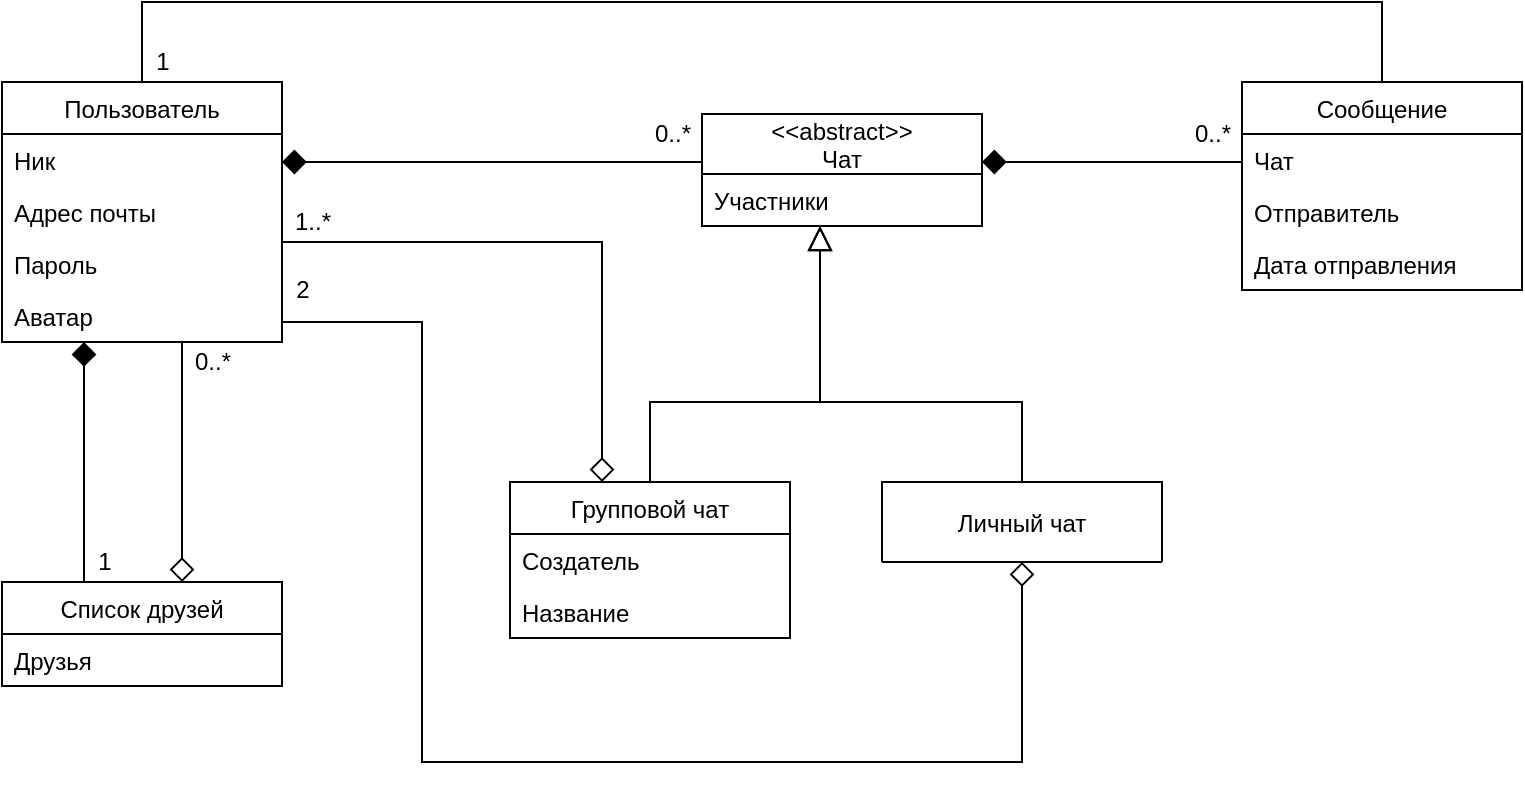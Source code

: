 <mxfile version="18.1.1" type="github">
  <diagram id="m_Y5xVD9ZGCtd96Jv5cy" name="Page-1">
    <mxGraphModel dx="1382" dy="795" grid="1" gridSize="10" guides="1" tooltips="1" connect="1" arrows="1" fold="1" page="1" pageScale="1" pageWidth="827" pageHeight="1169" math="0" shadow="0">
      <root>
        <mxCell id="0" />
        <mxCell id="1" parent="0" />
        <mxCell id="zzLUtJSfL5fbQFalBaQW-16" style="edgeStyle=orthogonalEdgeStyle;rounded=0;orthogonalLoop=1;jettySize=auto;html=1;startArrow=diamond;startFill=1;endArrow=none;endFill=0;endSize=10;startSize=10;" parent="1" source="zzLUtJSfL5fbQFalBaQW-1" target="zzLUtJSfL5fbQFalBaQW-6" edge="1">
          <mxGeometry relative="1" as="geometry">
            <Array as="points">
              <mxPoint x="280" y="280" />
              <mxPoint x="280" y="280" />
            </Array>
          </mxGeometry>
        </mxCell>
        <mxCell id="zzLUtJSfL5fbQFalBaQW-1" value="Пользователь" style="swimlane;fontStyle=0;childLayout=stackLayout;horizontal=1;startSize=26;fillColor=none;horizontalStack=0;resizeParent=1;resizeParentMax=0;resizeLast=0;collapsible=1;marginBottom=0;" parent="1" vertex="1">
          <mxGeometry x="20" y="240" width="140" height="130" as="geometry" />
        </mxCell>
        <mxCell id="zzLUtJSfL5fbQFalBaQW-2" value="Ник    " style="text;strokeColor=none;fillColor=none;align=left;verticalAlign=top;spacingLeft=4;spacingRight=4;overflow=hidden;rotatable=0;points=[[0,0.5],[1,0.5]];portConstraint=eastwest;" parent="zzLUtJSfL5fbQFalBaQW-1" vertex="1">
          <mxGeometry y="26" width="140" height="26" as="geometry" />
        </mxCell>
        <mxCell id="zzLUtJSfL5fbQFalBaQW-3" value="Адрес почты" style="text;strokeColor=none;fillColor=none;align=left;verticalAlign=top;spacingLeft=4;spacingRight=4;overflow=hidden;rotatable=0;points=[[0,0.5],[1,0.5]];portConstraint=eastwest;" parent="zzLUtJSfL5fbQFalBaQW-1" vertex="1">
          <mxGeometry y="52" width="140" height="26" as="geometry" />
        </mxCell>
        <mxCell id="zzLUtJSfL5fbQFalBaQW-4" value="Пароль" style="text;strokeColor=none;fillColor=none;align=left;verticalAlign=top;spacingLeft=4;spacingRight=4;overflow=hidden;rotatable=0;points=[[0,0.5],[1,0.5]];portConstraint=eastwest;" parent="zzLUtJSfL5fbQFalBaQW-1" vertex="1">
          <mxGeometry y="78" width="140" height="26" as="geometry" />
        </mxCell>
        <mxCell id="zzLUtJSfL5fbQFalBaQW-5" value="Аватар" style="text;strokeColor=none;fillColor=none;align=left;verticalAlign=top;spacingLeft=4;spacingRight=4;overflow=hidden;rotatable=0;points=[[0,0.5],[1,0.5]];portConstraint=eastwest;" parent="zzLUtJSfL5fbQFalBaQW-1" vertex="1">
          <mxGeometry y="104" width="140" height="26" as="geometry" />
        </mxCell>
        <mxCell id="zzLUtJSfL5fbQFalBaQW-23" style="edgeStyle=orthogonalEdgeStyle;rounded=0;orthogonalLoop=1;jettySize=auto;html=1;startArrow=diamond;startFill=1;endArrow=none;endFill=0;startSize=10;endSize=10;" parent="1" source="zzLUtJSfL5fbQFalBaQW-6" target="zzLUtJSfL5fbQFalBaQW-18" edge="1">
          <mxGeometry relative="1" as="geometry">
            <Array as="points">
              <mxPoint x="570" y="280" />
              <mxPoint x="570" y="280" />
            </Array>
          </mxGeometry>
        </mxCell>
        <mxCell id="zzLUtJSfL5fbQFalBaQW-6" value="&lt;&lt;abstract&gt;&gt;&#xa;Чат" style="swimlane;fontStyle=0;childLayout=stackLayout;horizontal=1;startSize=30;fillColor=none;horizontalStack=0;resizeParent=1;resizeParentMax=0;resizeLast=0;collapsible=1;marginBottom=0;" parent="1" vertex="1">
          <mxGeometry x="370" y="256" width="140" height="56" as="geometry" />
        </mxCell>
        <mxCell id="zzLUtJSfL5fbQFalBaQW-8" value="Участники" style="text;strokeColor=none;fillColor=none;align=left;verticalAlign=top;spacingLeft=4;spacingRight=4;overflow=hidden;rotatable=0;points=[[0,0.5],[1,0.5]];portConstraint=eastwest;" parent="zzLUtJSfL5fbQFalBaQW-6" vertex="1">
          <mxGeometry y="30" width="140" height="26" as="geometry" />
        </mxCell>
        <mxCell id="zzLUtJSfL5fbQFalBaQW-30" style="edgeStyle=orthogonalEdgeStyle;rounded=0;orthogonalLoop=1;jettySize=auto;html=1;startArrow=diamond;startFill=0;endArrow=none;endFill=0;startSize=10;endSize=10;" parent="1" source="zzLUtJSfL5fbQFalBaQW-11" target="zzLUtJSfL5fbQFalBaQW-1" edge="1">
          <mxGeometry relative="1" as="geometry">
            <Array as="points">
              <mxPoint x="110" y="440" />
              <mxPoint x="110" y="440" />
            </Array>
          </mxGeometry>
        </mxCell>
        <mxCell id="zzLUtJSfL5fbQFalBaQW-11" value="Список друзей" style="swimlane;fontStyle=0;childLayout=stackLayout;horizontal=1;startSize=26;fillColor=none;horizontalStack=0;resizeParent=1;resizeParentMax=0;resizeLast=0;collapsible=1;marginBottom=0;" parent="1" vertex="1">
          <mxGeometry x="20" y="490" width="140" height="52" as="geometry" />
        </mxCell>
        <mxCell id="zzLUtJSfL5fbQFalBaQW-15" value="Друзья" style="text;strokeColor=none;fillColor=none;align=left;verticalAlign=top;spacingLeft=4;spacingRight=4;overflow=hidden;rotatable=0;points=[[0,0.5],[1,0.5]];portConstraint=eastwest;" parent="zzLUtJSfL5fbQFalBaQW-11" vertex="1">
          <mxGeometry y="26" width="140" height="26" as="geometry" />
        </mxCell>
        <mxCell id="zzLUtJSfL5fbQFalBaQW-17" value="0..*" style="text;html=1;align=center;verticalAlign=middle;resizable=0;points=[];autosize=1;strokeColor=none;fillColor=none;" parent="1" vertex="1">
          <mxGeometry x="340" y="256" width="30" height="20" as="geometry" />
        </mxCell>
        <mxCell id="zzLUtJSfL5fbQFalBaQW-46" style="edgeStyle=orthogonalEdgeStyle;rounded=0;orthogonalLoop=1;jettySize=auto;html=1;startArrow=none;startFill=0;endArrow=none;endFill=0;startSize=10;endSize=10;" parent="1" source="zzLUtJSfL5fbQFalBaQW-18" target="zzLUtJSfL5fbQFalBaQW-1" edge="1">
          <mxGeometry relative="1" as="geometry">
            <Array as="points">
              <mxPoint x="710" y="200" />
              <mxPoint x="90" y="200" />
            </Array>
          </mxGeometry>
        </mxCell>
        <mxCell id="zzLUtJSfL5fbQFalBaQW-18" value="Сообщение" style="swimlane;fontStyle=0;childLayout=stackLayout;horizontal=1;startSize=26;fillColor=none;horizontalStack=0;resizeParent=1;resizeParentMax=0;resizeLast=0;collapsible=1;marginBottom=0;" parent="1" vertex="1">
          <mxGeometry x="640" y="240" width="140" height="104" as="geometry" />
        </mxCell>
        <mxCell id="zzLUtJSfL5fbQFalBaQW-19" value="Чат" style="text;strokeColor=none;fillColor=none;align=left;verticalAlign=top;spacingLeft=4;spacingRight=4;overflow=hidden;rotatable=0;points=[[0,0.5],[1,0.5]];portConstraint=eastwest;" parent="zzLUtJSfL5fbQFalBaQW-18" vertex="1">
          <mxGeometry y="26" width="140" height="26" as="geometry" />
        </mxCell>
        <mxCell id="zzLUtJSfL5fbQFalBaQW-20" value="Отправитель" style="text;strokeColor=none;fillColor=none;align=left;verticalAlign=top;spacingLeft=4;spacingRight=4;overflow=hidden;rotatable=0;points=[[0,0.5],[1,0.5]];portConstraint=eastwest;" parent="zzLUtJSfL5fbQFalBaQW-18" vertex="1">
          <mxGeometry y="52" width="140" height="26" as="geometry" />
        </mxCell>
        <mxCell id="zzLUtJSfL5fbQFalBaQW-45" value="Дата отправления" style="text;strokeColor=none;fillColor=none;align=left;verticalAlign=top;spacingLeft=4;spacingRight=4;overflow=hidden;rotatable=0;points=[[0,0.5],[1,0.5]];portConstraint=eastwest;" parent="zzLUtJSfL5fbQFalBaQW-18" vertex="1">
          <mxGeometry y="78" width="140" height="26" as="geometry" />
        </mxCell>
        <mxCell id="zzLUtJSfL5fbQFalBaQW-24" value="0..*" style="text;html=1;align=center;verticalAlign=middle;resizable=0;points=[];autosize=1;strokeColor=none;fillColor=none;" parent="1" vertex="1">
          <mxGeometry x="610" y="256" width="30" height="20" as="geometry" />
        </mxCell>
        <mxCell id="zzLUtJSfL5fbQFalBaQW-26" value="1..*" style="text;html=1;align=center;verticalAlign=middle;resizable=0;points=[];autosize=1;strokeColor=none;fillColor=none;" parent="1" vertex="1">
          <mxGeometry x="160" y="300" width="30" height="20" as="geometry" />
        </mxCell>
        <mxCell id="zzLUtJSfL5fbQFalBaQW-29" style="edgeStyle=orthogonalEdgeStyle;rounded=0;orthogonalLoop=1;jettySize=auto;html=1;startArrow=diamond;startFill=1;endArrow=none;endFill=0;startSize=10;endSize=10;" parent="1" source="zzLUtJSfL5fbQFalBaQW-1" target="zzLUtJSfL5fbQFalBaQW-11" edge="1">
          <mxGeometry relative="1" as="geometry">
            <Array as="points">
              <mxPoint x="61" y="410" />
              <mxPoint x="61" y="410" />
            </Array>
          </mxGeometry>
        </mxCell>
        <mxCell id="zzLUtJSfL5fbQFalBaQW-31" value="0..*" style="text;html=1;align=center;verticalAlign=middle;resizable=0;points=[];autosize=1;strokeColor=none;fillColor=none;" parent="1" vertex="1">
          <mxGeometry x="110" y="370" width="30" height="20" as="geometry" />
        </mxCell>
        <mxCell id="zzLUtJSfL5fbQFalBaQW-32" value="1" style="text;html=1;align=center;verticalAlign=middle;resizable=0;points=[];autosize=1;strokeColor=none;fillColor=none;" parent="1" vertex="1">
          <mxGeometry x="61" y="470" width="20" height="20" as="geometry" />
        </mxCell>
        <mxCell id="zzLUtJSfL5fbQFalBaQW-40" style="edgeStyle=orthogonalEdgeStyle;rounded=0;orthogonalLoop=1;jettySize=auto;html=1;startArrow=none;startFill=0;endArrow=block;endFill=0;startSize=10;endSize=10;" parent="1" source="zzLUtJSfL5fbQFalBaQW-34" target="zzLUtJSfL5fbQFalBaQW-6" edge="1">
          <mxGeometry relative="1" as="geometry">
            <Array as="points">
              <mxPoint x="344" y="400" />
              <mxPoint x="429" y="400" />
            </Array>
          </mxGeometry>
        </mxCell>
        <mxCell id="zzLUtJSfL5fbQFalBaQW-42" style="edgeStyle=orthogonalEdgeStyle;rounded=0;orthogonalLoop=1;jettySize=auto;html=1;startArrow=diamond;startFill=0;endArrow=none;endFill=0;startSize=10;endSize=10;" parent="1" source="zzLUtJSfL5fbQFalBaQW-34" target="zzLUtJSfL5fbQFalBaQW-1" edge="1">
          <mxGeometry relative="1" as="geometry">
            <mxPoint x="210" y="430" as="targetPoint" />
            <Array as="points">
              <mxPoint x="320" y="320" />
            </Array>
          </mxGeometry>
        </mxCell>
        <mxCell id="zzLUtJSfL5fbQFalBaQW-34" value="Групповой чат" style="swimlane;fontStyle=0;childLayout=stackLayout;horizontal=1;startSize=26;fillColor=none;horizontalStack=0;resizeParent=1;resizeParentMax=0;resizeLast=0;collapsible=1;marginBottom=0;" parent="1" vertex="1">
          <mxGeometry x="274" y="440" width="140" height="78" as="geometry" />
        </mxCell>
        <mxCell id="zzLUtJSfL5fbQFalBaQW-35" value="Создатель" style="text;strokeColor=none;fillColor=none;align=left;verticalAlign=top;spacingLeft=4;spacingRight=4;overflow=hidden;rotatable=0;points=[[0,0.5],[1,0.5]];portConstraint=eastwest;" parent="zzLUtJSfL5fbQFalBaQW-34" vertex="1">
          <mxGeometry y="26" width="140" height="26" as="geometry" />
        </mxCell>
        <mxCell id="SyGp9u7UtSP44ayRimU8-1" value="Название" style="text;strokeColor=none;fillColor=none;align=left;verticalAlign=top;spacingLeft=4;spacingRight=4;overflow=hidden;rotatable=0;points=[[0,0.5],[1,0.5]];portConstraint=eastwest;" vertex="1" parent="zzLUtJSfL5fbQFalBaQW-34">
          <mxGeometry y="52" width="140" height="26" as="geometry" />
        </mxCell>
        <mxCell id="zzLUtJSfL5fbQFalBaQW-41" style="edgeStyle=orthogonalEdgeStyle;rounded=0;orthogonalLoop=1;jettySize=auto;html=1;startArrow=none;startFill=0;endArrow=block;endFill=0;startSize=10;endSize=10;" parent="1" source="zzLUtJSfL5fbQFalBaQW-37" target="zzLUtJSfL5fbQFalBaQW-6" edge="1">
          <mxGeometry relative="1" as="geometry">
            <mxPoint x="660" y="450" as="sourcePoint" />
            <Array as="points">
              <mxPoint x="530" y="400" />
              <mxPoint x="429" y="400" />
            </Array>
          </mxGeometry>
        </mxCell>
        <mxCell id="zzLUtJSfL5fbQFalBaQW-43" style="edgeStyle=orthogonalEdgeStyle;rounded=0;orthogonalLoop=1;jettySize=auto;html=1;startArrow=diamond;startFill=0;endArrow=none;endFill=0;startSize=10;endSize=10;" parent="1" source="zzLUtJSfL5fbQFalBaQW-37" target="zzLUtJSfL5fbQFalBaQW-1" edge="1">
          <mxGeometry relative="1" as="geometry">
            <Array as="points">
              <mxPoint x="530" y="580" />
              <mxPoint x="230" y="580" />
              <mxPoint x="230" y="360" />
            </Array>
          </mxGeometry>
        </mxCell>
        <mxCell id="zzLUtJSfL5fbQFalBaQW-37" value="Личный чат" style="swimlane;fontStyle=0;childLayout=stackLayout;horizontal=1;startSize=50;fillColor=none;horizontalStack=0;resizeParent=1;resizeParentMax=0;resizeLast=0;collapsible=1;marginBottom=0;" parent="1" vertex="1">
          <mxGeometry x="460" y="440" width="140" height="40" as="geometry" />
        </mxCell>
        <mxCell id="zzLUtJSfL5fbQFalBaQW-44" value="2" style="text;html=1;align=center;verticalAlign=middle;resizable=0;points=[];autosize=1;strokeColor=none;fillColor=none;" parent="1" vertex="1">
          <mxGeometry x="160" y="334" width="20" height="20" as="geometry" />
        </mxCell>
        <mxCell id="zzLUtJSfL5fbQFalBaQW-47" value="1" style="text;html=1;align=center;verticalAlign=middle;resizable=0;points=[];autosize=1;strokeColor=none;fillColor=none;" parent="1" vertex="1">
          <mxGeometry x="90" y="220" width="20" height="20" as="geometry" />
        </mxCell>
      </root>
    </mxGraphModel>
  </diagram>
</mxfile>

